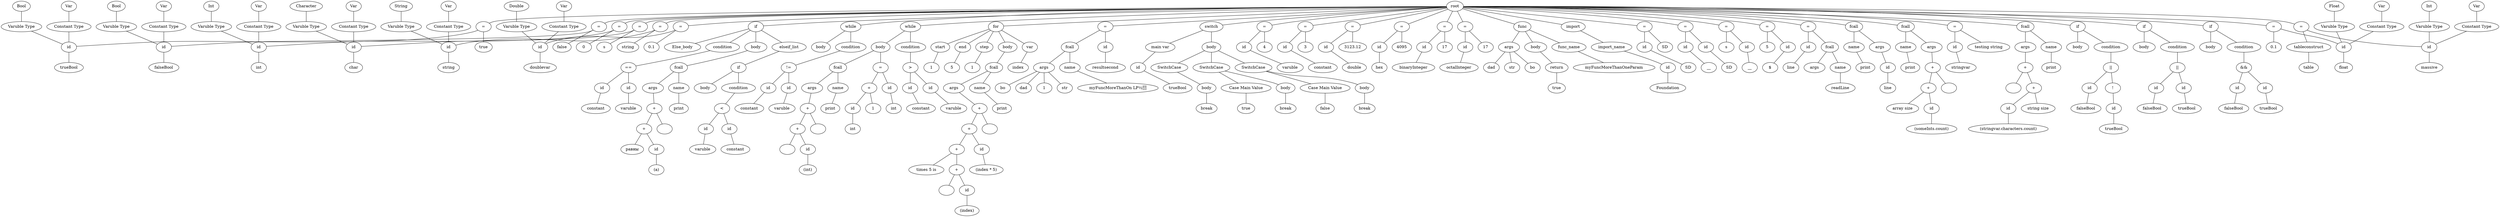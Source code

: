 graph graphname {
root;
func0[label = "func"];
root--func0;
func0name[label = "func_name"];
expr0[label = "myFuncMoreThanOneParam"];
func0name--expr0;
func0--func0name;
func0args[label = " args "];
func0 -- func0args;
expr1[label = "dad"];
func0args--expr1;
expr2[label = "str"];
func0args--expr2;
expr3[label = "bo"];
func0args--expr3;
func0body[label = " body "];
func0 -- func0body;
return0[label = "return"];
func0body--return0;
expr4[label = "true"];
return0--expr4;
import0[label = "import"];
root--import0;
import0name[label = "import_name"];
expr5[label = "id"];
import0name--expr5;
expr6[label = "Foundation"];
expr5--expr6;
import0--import0name;
assign1[label = "="];
root--assign1;
expr7[label = "id"];
assign1--expr7;
expr8[label = "line"];
expr7--expr8;
expr9[label = "fcall"];
assign1--expr9;
expr9name[label = "name"];
expr10[label = "readLine"];
expr9name--expr10;
expr9--expr9name;
expr9args[label = " args "];
expr9 -- expr9args;
expr11[label = "fcall"];
root--expr11;
expr11name[label = "name"];
expr12[label = "print"];
expr11name--expr12;
expr11--expr11name;
expr11args[label = " args "];
expr11 -- expr11args;
expr13[label = "id"];
expr11args--expr13;
expr14[label = "line"];
expr13--expr14;
assign2[label = "="];
root--assign2;
expr15[label = "id"];
assign2--expr15;
expr16[label = "varuble"];
expr15--expr16;
expr17[label = "4"];
assign2--expr17;
assign3[label = "="];
root--assign3;
expr18[label = "id"];
assign3--expr18;
expr19[label = "constant"];
expr18--expr19;
expr20[label = "3"];
assign3--expr20;
assign4[label = "="];
root--assign4;
expr21[label = "id"];
assign4--expr21;
expr22[label = "double"];
expr21--expr22;
expr23[label = "3123.12"];
assign4--expr23;
assign5[label = "="];
root--assign5;
expr24[label = "id"];
assign5--expr24;
expr25[label = "hex"];
expr24--expr25;
expr26[label = "4095"];
assign5--expr26;
assign6[label = "="];
root--assign6;
expr27[label = "id"];
assign6--expr27;
expr28[label = "binaryInteger"];
expr27--expr28;
expr29[label = "17"];
assign6--expr29;
assign7[label = "="];
root--assign7;
expr30[label = "id"];
assign7--expr30;
expr31[label = "octalInteger"];
expr30--expr31;
expr32[label = "17"];
assign7--expr32;
assign8[label = "="];
root--assign8;
expr33[label = "id"];
assign8--expr33;
type0[label = "Varuble Type"];
type0--expr33;
type1[label = "Bool"];
type1--type0;
consttype14[label = "Constant Type"];
consttype14--expr33;
consttype15[label = "Var"];
consttype15--consttype14;
expr34[label = "trueBool"];
expr33--expr34;
expr35[label = "true"];
assign8--expr35;
assign9[label = "="];
root--assign9;
expr36[label = "id"];
assign9--expr36;
type2[label = "Varuble Type"];
type2--expr36;
type3[label = "Bool"];
type3--type2;
consttype16[label = "Constant Type"];
consttype16--expr36;
consttype17[label = "Var"];
consttype17--consttype16;
expr37[label = "falseBool"];
expr36--expr37;
expr38[label = "false"];
assign9--expr38;
assign10[label = "="];
root--assign10;
expr39[label = "id"];
assign10--expr39;
type4[label = "Varuble Type"];
type4--expr39;
type5[label = "Int"];
type5--type4;
consttype18[label = "Constant Type"];
consttype18--expr39;
consttype19[label = "Var"];
consttype19--consttype18;
expr40[label = "int"];
expr39--expr40;
expr41[label = "0"];
assign10--expr41;
assign11[label = "="];
root--assign11;
expr42[label = "id"];
assign11--expr42;
type6[label = "Varuble Type"];
type6--expr42;
type7[label = "Character"];
type7--type6;
consttype20[label = "Constant Type"];
consttype20--expr42;
consttype21[label = "Var"];
consttype21--consttype20;
expr43[label = "char"];
expr42--expr43;
expr44[label = "s"];
assign11--expr44;
assign12[label = "="];
root--assign12;
expr45[label = "id"];
assign12--expr45;
type8[label = "Varuble Type"];
type8--expr45;
type9[label = "String"];
type9--type8;
consttype22[label = "Constant Type"];
consttype22--expr45;
consttype23[label = "Var"];
consttype23--consttype22;
expr46[label = "string"];
expr45--expr46;
expr47[label = "string"];
assign12--expr47;
assign13[label = "="];
root--assign13;
expr48[label = "id"];
assign13--expr48;
type10[label = "Varuble Type"];
type10--expr48;
type11[label = "Double"];
type11--type10;
consttype24[label = "Constant Type"];
consttype24--expr48;
consttype25[label = "Var"];
consttype25--consttype24;
expr49[label = "doublevar"];
expr48--expr49;
expr50[label = "0.1"];
assign13--expr50;
assign14[label = "="];
root--assign14;
expr51[label = "id"];
assign14--expr51;
type12[label = "Varuble Type"];
type12--expr51;
type13[label = "Float"];
type13--type12;
consttype26[label = "Constant Type"];
consttype26--expr51;
consttype27[label = "Var"];
consttype27--consttype26;
expr52[label = "float"];
expr51--expr52;
expr53[label = "0.1"];
assign14--expr53;
assign15[label = "="];
root--assign15;
expr54[label = "id"];
assign15--expr54;
expr55[label = "SD"];
expr54--expr55;
expr56[label = "SD"];
assign15--expr56;
assign16[label = "="];
root--assign16;
expr57[label = "id"];
assign16--expr57;
expr58[label = "__"];
expr57--expr58;
expr59[label = "id"];
assign16--expr59;
expr60[label = "SD"];
expr59--expr60;
assign17[label = "="];
root--assign17;
expr61[label = "id"];
assign17--expr61;
expr62[label = "__"];
expr61--expr62;
expr63[label = "s"];
assign17--expr63;
assign18[label = "="];
root--assign18;
expr64[label = "id"];
assign18--expr64;
expr65[label = "$"];
expr64--expr65;
expr66[label = "5"];
assign18--expr66;
assign19[label = "="];
root--assign19;
expr67[label = "id"];
assign19--expr67;
type14[label = "Varuble Type"];
type14--expr67;
type15[label = "Int"];
type15--type14;
consttype34[label = "Constant Type"];
consttype34--expr67;
consttype35[label = "Var"];
consttype35--consttype34;
expr68[label = "massive"];
expr67--expr68;
expr69[label = "tableconstruct"];
assign19--expr69;
table0[label = "table"];
expr69--table0;
expr70[label = "fcall"];
root--expr70;
expr70name[label = "name"];
expr71[label = "print"];
expr70name--expr71;
expr70--expr70name;
expr70args[label = " args "];
expr70 -- expr70args;
expr72[label = "+"];
expr70args--expr72;
expr73[label = "+"];
expr72--expr73;
expr74[label = "array size"];
expr73--expr74;
expr75[label = "id"];
expr73--expr75;
expr76[label = "\(someInts.count)"];
expr75--expr76;
expr77[label = ""];
expr72--expr77;
assign20[label = "="];
root--assign20;
expr78[label = "id"];
assign20--expr78;
expr79[label = "stringvar"];
expr78--expr79;
expr80[label = "testing string"];
assign20--expr80;
expr81[label = "fcall"];
root--expr81;
expr81name[label = "name"];
expr82[label = "print"];
expr81name--expr82;
expr81--expr81name;
expr81args[label = " args "];
expr81 -- expr81args;
expr83[label = "+"];
expr81args--expr83;
expr84[label = "+"];
expr83--expr84;
expr85[label = "string size"];
expr84--expr85;
expr86[label = "id"];
expr84--expr86;
expr87[label = "\(stringvar.characters.count)"];
expr86--expr87;
expr88[label = ""];
expr83--expr88;
if0[label = "if"];
root--if0;if0condition[label = " condition "];
if0 -- if0condition;
expr89[label = "||"];
if0condition--expr89;
expr90[label = "!"];
expr89--expr90;
expr91[label = "id"];
expr90--expr91;
expr92[label = "trueBool"];
expr91--expr92;
expr93[label = "id"];
expr89--expr93;
expr94[label = "falseBool"];
expr93--expr94;
if0body[label = " body "];
if0 -- if0body;
if1[label = "if"];
root--if1;if1condition[label = " condition "];
if1 -- if1condition;
expr95[label = "||"];
if1condition--expr95;
expr96[label = "id"];
expr95--expr96;
expr97[label = "trueBool"];
expr96--expr97;
expr98[label = "id"];
expr95--expr98;
expr99[label = "falseBool"];
expr98--expr99;
if1body[label = " body "];
if1 -- if1body;
if2[label = "if"];
root--if2;if2condition[label = " condition "];
if2 -- if2condition;
expr100[label = "&&"];
if2condition--expr100;
expr101[label = "id"];
expr100--expr101;
expr102[label = "trueBool"];
expr101--expr102;
expr103[label = "id"];
expr100--expr103;
expr104[label = "falseBool"];
expr103--expr104;
if2body[label = " body "];
if2 -- if2body;
if3[label = "if"];
root--if3;if3condition[label = " condition "];
if3 -- if3condition;
expr105[label = "=="];
if3condition--expr105;
expr106[label = "id"];
expr105--expr106;
expr107[label = "varuble"];
expr106--expr107;
expr108[label = "id"];
expr105--expr108;
expr109[label = "constant"];
expr108--expr109;
if3body[label = " body "];
if3 -- if3body;
expr110[label = "fcall"];
if3body--expr110;
expr110name[label = "name"];
expr111[label = "print"];
expr110name--expr111;
expr110--expr110name;
expr110args[label = " args "];
expr110 -- expr110args;
expr112[label = "+"];
expr110args--expr112;
expr113[label = "+"];
expr112--expr113;
expr114[label = "равны"];
expr113--expr114;
expr115[label = "id"];
expr113--expr115;
expr116[label = "\(a)"];
expr115--expr116;
expr117[label = ""];
expr112--expr117;
if3elseif[label = " elseif_list "];
if3 -- if3elseif;
if4[label = "if"];
if3elseif--if4;if4condition[label = " condition "];
if4 -- if4condition;
expr118[label = "<"];
if4condition--expr118;
expr119[label = "id"];
expr118--expr119;
expr120[label = "varuble"];
expr119--expr120;
expr121[label = "id"];
expr118--expr121;
expr122[label = "constant"];
expr121--expr122;
if4body[label = " body "];
if4 -- if4body;
if3elsebody[label = " Else_body "];
if3 -- if3elsebody;
while0[label = "while"];
root--while0;
while0condition[label = "condition"];
while0--while0condition;expr123[label = "!="];
while0condition--expr123;
expr124[label = "id"];
expr123--expr124;
expr125[label = "varuble"];
expr124--expr125;
expr126[label = "id"];
expr123--expr126;
expr127[label = "constant"];
expr126--expr127;
while0body[label = "body"];
while0--while0body;while1[label = "while"];
root--while1;
while1condition[label = "condition"];
while1--while1condition;expr128[label = ">"];
while1condition--expr128;
expr129[label = "id"];
expr128--expr129;
expr130[label = "varuble"];
expr129--expr130;
expr131[label = "id"];
expr128--expr131;
expr132[label = "constant"];
expr131--expr132;
while1body[label = "body"];
while1--while1body;expr133[label = "fcall"];
while1body--expr133;
expr133name[label = "name"];
expr134[label = "print"];
expr133name--expr134;
expr133--expr133name;
expr133args[label = " args "];
expr133 -- expr133args;
expr135[label = "+"];
expr133args--expr135;
expr136[label = "+"];
expr135--expr136;
expr137[label = ""];
expr136--expr137;
expr138[label = "id"];
expr136--expr138;
expr139[label = "\(int)"];
expr138--expr139;
expr140[label = ""];
expr135--expr140;
assign21[label = "="];
while1body--assign21;
expr141[label = "id"];
assign21--expr141;
expr142[label = "int"];
expr141--expr142;
expr143[label = "+"];
assign21--expr143;
expr144[label = "id"];
expr143--expr144;
expr145[label = "int"];
expr144--expr145;
expr146[label = "1"];
expr143--expr146;
for0[label = "for"];
root--for0;
for0body[label = "body"];
for0--for0body;expr147[label = "fcall"];
for0body--expr147;
expr147name[label = "name"];
expr148[label = "print"];
expr147name--expr148;
expr147--expr147name;
expr147args[label = " args "];
expr147 -- expr147args;
expr149[label = "+"];
expr147args--expr149;
expr150[label = "+"];
expr149--expr150;
expr151[label = "+"];
expr150--expr151;
expr152[label = "+"];
expr151--expr152;
expr153[label = ""];
expr152--expr153;
expr154[label = "id"];
expr152--expr154;
expr155[label = "\(index)"];
expr154--expr155;
expr156[label = " times 5 is "];
expr151--expr156;
expr157[label = "id"];
expr150--expr157;
expr158[label = "\(index * 5)"];
expr157--expr158;
expr159[label = ""];
expr149--expr159;
for0varname[label = "var"];
for0--for0varname;expr160[label = "index"];
for0varname--expr160;
for0start[label = "start"];
for0--for0start;expr161[label = "1"];
for0start--expr161;
for0end[label = "end"];
for0--for0end;expr162[label = "5"];
for0end--expr162;
for0step[label = "step"];
for0--for0step;expr163[label = "1"];
for0step--expr163;
assign22[label = "="];
root--assign22;
expr164[label = "id"];
assign22--expr164;
expr165[label = "resultsecond"];
expr164--expr165;
expr166[label = "fcall"];
assign22--expr166;
expr166name[label = "name"];
expr167[label = "myFuncMoreThanOn LP½"];
expr166name--expr167;
expr166--expr166name;
expr166args[label = " args "];
expr166 -- expr166args;
expr168[label = "dad"];
expr166args--expr168;
expr169[label = "1"];
expr166args--expr169;
expr170[label = "str"];
expr166args--expr170;
expr171[label = "bo"];
expr166args--expr171;
switch0[label = "switch"];
root--switch0;
switch0body[label = "body"];
switch0--switch0body;case0[label = "SwitchCase"];
switch0body--case0;
casevalue0[label = "Case Main Value"];
case0--casevalue0;
expr172[label = "true"];
casevalue0--expr172;
casebody0[label = "body"];
case0--casebody0;
break23[label = "break"];
casebody0--break23;
case1[label = "SwitchCase"];
switch0body--case1;
casevalue1[label = "Case Main Value"];
case1--casevalue1;
expr173[label = "false"];
casevalue1--expr173;
casebody1[label = "body"];
case1--casebody1;
break24[label = "break"];
casebody1--break24;
case2[label = "SwitchCase"];
switch0body--case2;
casebody2[label = "body"];
case2--casebody2;
break25[label = "break"];
casebody2--break25;
switch0varname[label = "main var"];
switch0--switch0varname;expr174[label = "id"];
switch0varname--expr174;
expr175[label = "trueBool"];
expr174--expr175;
}
